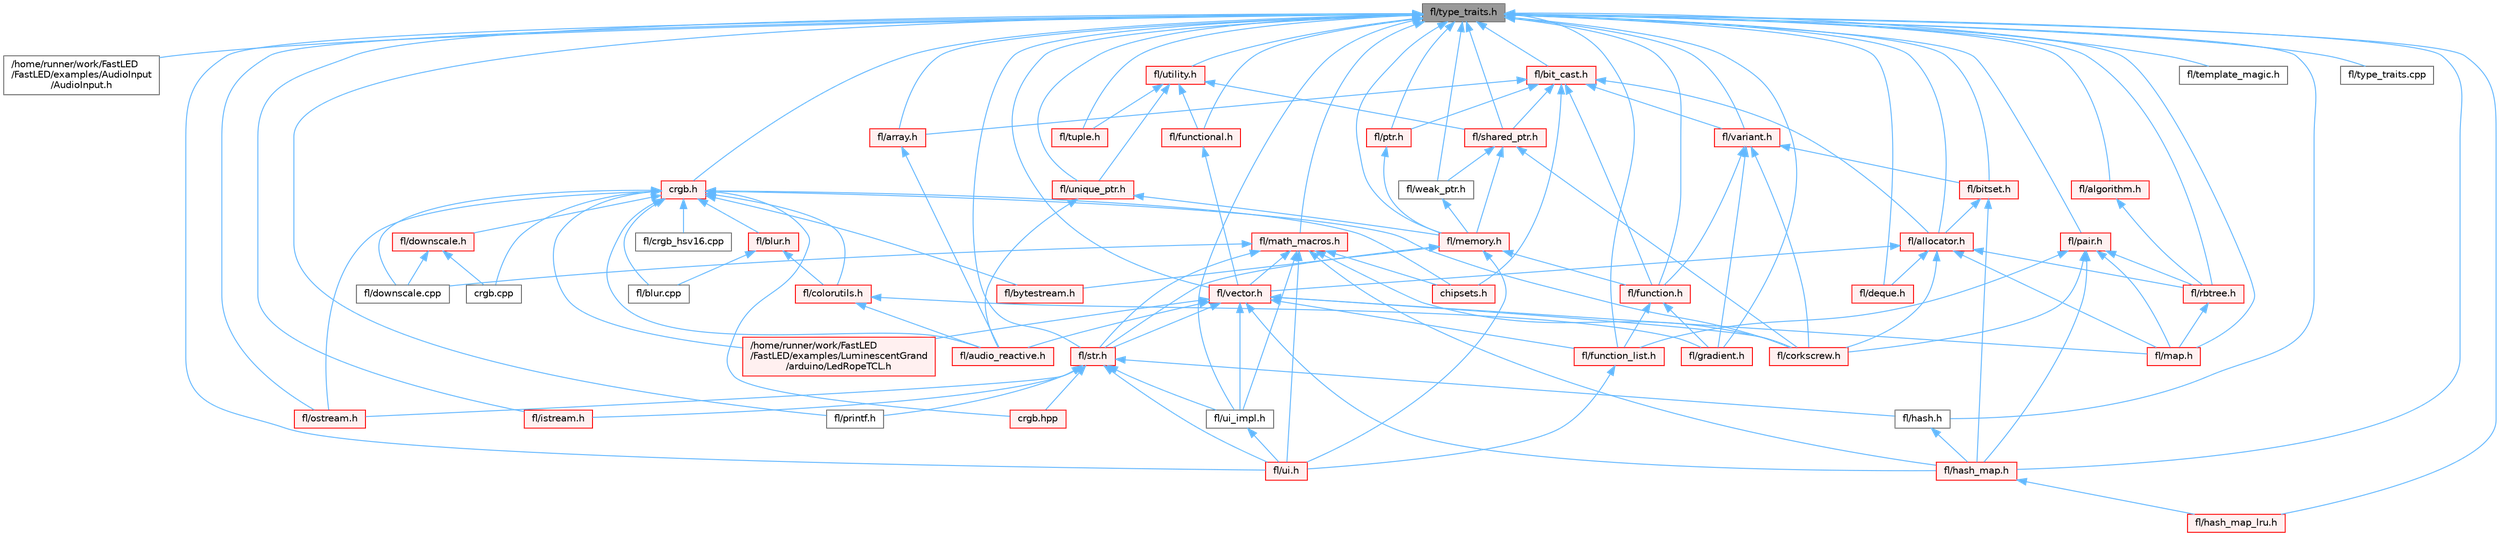 digraph "fl/type_traits.h"
{
 // INTERACTIVE_SVG=YES
 // LATEX_PDF_SIZE
  bgcolor="transparent";
  edge [fontname=Helvetica,fontsize=10,labelfontname=Helvetica,labelfontsize=10];
  node [fontname=Helvetica,fontsize=10,shape=box,height=0.2,width=0.4];
  Node1 [id="Node000001",label="fl/type_traits.h",height=0.2,width=0.4,color="gray40", fillcolor="grey60", style="filled", fontcolor="black",tooltip=" "];
  Node1 -> Node2 [id="edge1_Node000001_Node000002",dir="back",color="steelblue1",style="solid",tooltip=" "];
  Node2 [id="Node000002",label="/home/runner/work/FastLED\l/FastLED/examples/AudioInput\l/AudioInput.h",height=0.2,width=0.4,color="grey40", fillcolor="white", style="filled",URL="$d8/dce/_audio_input_8h.html",tooltip=" "];
  Node1 -> Node3 [id="edge2_Node000001_Node000003",dir="back",color="steelblue1",style="solid",tooltip=" "];
  Node3 [id="Node000003",label="crgb.h",height=0.2,width=0.4,color="red", fillcolor="#FFF0F0", style="filled",URL="$db/dd1/crgb_8h.html",tooltip="Defines the red, green, and blue (RGB) pixel struct."];
  Node3 -> Node4 [id="edge3_Node000003_Node000004",dir="back",color="steelblue1",style="solid",tooltip=" "];
  Node4 [id="Node000004",label="/home/runner/work/FastLED\l/FastLED/examples/LuminescentGrand\l/arduino/LedRopeTCL.h",height=0.2,width=0.4,color="red", fillcolor="#FFF0F0", style="filled",URL="$d9/d7e/_led_rope_t_c_l_8h.html",tooltip=" "];
  Node3 -> Node6 [id="edge4_Node000003_Node000006",dir="back",color="steelblue1",style="solid",tooltip=" "];
  Node6 [id="Node000006",label="chipsets.h",height=0.2,width=0.4,color="red", fillcolor="#FFF0F0", style="filled",URL="$db/d66/chipsets_8h.html",tooltip="Contains the bulk of the definitions for the various LED chipsets supported."];
  Node3 -> Node113 [id="edge5_Node000003_Node000113",dir="back",color="steelblue1",style="solid",tooltip=" "];
  Node113 [id="Node000113",label="crgb.cpp",height=0.2,width=0.4,color="grey40", fillcolor="white", style="filled",URL="$d0/de3/crgb_8cpp.html",tooltip="Utility functions for the red, green, and blue (RGB) pixel struct."];
  Node3 -> Node145 [id="edge6_Node000003_Node000145",dir="back",color="steelblue1",style="solid",tooltip=" "];
  Node145 [id="Node000145",label="crgb.hpp",height=0.2,width=0.4,color="red", fillcolor="#FFF0F0", style="filled",URL="$d0/d4b/crgb_8hpp.html",tooltip="Defines utility functions for the red, green, and blue (RGB) pixel struct."];
  Node3 -> Node161 [id="edge7_Node000003_Node000161",dir="back",color="steelblue1",style="solid",tooltip=" "];
  Node161 [id="Node000161",label="fl/audio_reactive.h",height=0.2,width=0.4,color="red", fillcolor="#FFF0F0", style="filled",URL="$d1/d9a/audio__reactive_8h.html",tooltip=" "];
  Node3 -> Node122 [id="edge8_Node000003_Node000122",dir="back",color="steelblue1",style="solid",tooltip=" "];
  Node122 [id="Node000122",label="fl/blur.cpp",height=0.2,width=0.4,color="grey40", fillcolor="white", style="filled",URL="$de/dc8/blur_8cpp.html",tooltip=" "];
  Node3 -> Node163 [id="edge9_Node000003_Node000163",dir="back",color="steelblue1",style="solid",tooltip=" "];
  Node163 [id="Node000163",label="fl/blur.h",height=0.2,width=0.4,color="red", fillcolor="#FFF0F0", style="filled",URL="$d4/df5/blur_8h.html",tooltip=" "];
  Node163 -> Node122 [id="edge10_Node000163_Node000122",dir="back",color="steelblue1",style="solid",tooltip=" "];
  Node163 -> Node164 [id="edge11_Node000163_Node000164",dir="back",color="steelblue1",style="solid",tooltip=" "];
  Node164 [id="Node000164",label="fl/colorutils.h",height=0.2,width=0.4,color="red", fillcolor="#FFF0F0", style="filled",URL="$d7/df9/fl_2colorutils_8h.html",tooltip="Utility functions for color fill, palettes, blending, and more."];
  Node164 -> Node161 [id="edge12_Node000164_Node000161",dir="back",color="steelblue1",style="solid",tooltip=" "];
  Node164 -> Node168 [id="edge13_Node000164_Node000168",dir="back",color="steelblue1",style="solid",tooltip=" "];
  Node168 [id="Node000168",label="fl/gradient.h",height=0.2,width=0.4,color="red", fillcolor="#FFF0F0", style="filled",URL="$db/dfe/gradient_8h.html",tooltip=" "];
  Node3 -> Node173 [id="edge14_Node000003_Node000173",dir="back",color="steelblue1",style="solid",tooltip=" "];
  Node173 [id="Node000173",label="fl/bytestream.h",height=0.2,width=0.4,color="red", fillcolor="#FFF0F0", style="filled",URL="$dd/d2b/bytestream_8h.html",tooltip=" "];
  Node3 -> Node164 [id="edge15_Node000003_Node000164",dir="back",color="steelblue1",style="solid",tooltip=" "];
  Node3 -> Node183 [id="edge16_Node000003_Node000183",dir="back",color="steelblue1",style="solid",tooltip=" "];
  Node183 [id="Node000183",label="fl/corkscrew.h",height=0.2,width=0.4,color="red", fillcolor="#FFF0F0", style="filled",URL="$d1/dd4/src_2fl_2corkscrew_8h.html",tooltip="Corkscrew LED strip projection and rendering."];
  Node3 -> Node185 [id="edge17_Node000003_Node000185",dir="back",color="steelblue1",style="solid",tooltip=" "];
  Node185 [id="Node000185",label="fl/crgb_hsv16.cpp",height=0.2,width=0.4,color="grey40", fillcolor="white", style="filled",URL="$da/d89/crgb__hsv16_8cpp.html",tooltip="HSV16-dependent methods for CRGB - only linked when HSV16 functionality is used."];
  Node3 -> Node186 [id="edge18_Node000003_Node000186",dir="back",color="steelblue1",style="solid",tooltip=" "];
  Node186 [id="Node000186",label="fl/downscale.cpp",height=0.2,width=0.4,color="grey40", fillcolor="white", style="filled",URL="$d8/df9/downscale_8cpp.html",tooltip=" "];
  Node3 -> Node187 [id="edge19_Node000003_Node000187",dir="back",color="steelblue1",style="solid",tooltip=" "];
  Node187 [id="Node000187",label="fl/downscale.h",height=0.2,width=0.4,color="red", fillcolor="#FFF0F0", style="filled",URL="$d1/d30/src_2fl_2downscale_8h.html",tooltip=" "];
  Node187 -> Node113 [id="edge20_Node000187_Node000113",dir="back",color="steelblue1",style="solid",tooltip=" "];
  Node187 -> Node186 [id="edge21_Node000187_Node000186",dir="back",color="steelblue1",style="solid",tooltip=" "];
  Node3 -> Node204 [id="edge22_Node000003_Node000204",dir="back",color="steelblue1",style="solid",tooltip=" "];
  Node204 [id="Node000204",label="fl/ostream.h",height=0.2,width=0.4,color="red", fillcolor="#FFF0F0", style="filled",URL="$dc/d64/ostream_8h.html",tooltip=" "];
  Node1 -> Node287 [id="edge23_Node000001_Node000287",dir="back",color="steelblue1",style="solid",tooltip=" "];
  Node287 [id="Node000287",label="fl/algorithm.h",height=0.2,width=0.4,color="red", fillcolor="#FFF0F0", style="filled",URL="$df/dd9/algorithm_8h.html",tooltip=" "];
  Node287 -> Node288 [id="edge24_Node000287_Node000288",dir="back",color="steelblue1",style="solid",tooltip=" "];
  Node288 [id="Node000288",label="fl/rbtree.h",height=0.2,width=0.4,color="red", fillcolor="#FFF0F0", style="filled",URL="$d5/ddf/rbtree_8h.html",tooltip=" "];
  Node288 -> Node289 [id="edge25_Node000288_Node000289",dir="back",color="steelblue1",style="solid",tooltip=" "];
  Node289 [id="Node000289",label="fl/map.h",height=0.2,width=0.4,color="red", fillcolor="#FFF0F0", style="filled",URL="$dc/db7/map_8h.html",tooltip=" "];
  Node1 -> Node293 [id="edge26_Node000001_Node000293",dir="back",color="steelblue1",style="solid",tooltip=" "];
  Node293 [id="Node000293",label="fl/allocator.h",height=0.2,width=0.4,color="red", fillcolor="#FFF0F0", style="filled",URL="$da/da9/allocator_8h.html",tooltip=" "];
  Node293 -> Node183 [id="edge27_Node000293_Node000183",dir="back",color="steelblue1",style="solid",tooltip=" "];
  Node293 -> Node295 [id="edge28_Node000293_Node000295",dir="back",color="steelblue1",style="solid",tooltip=" "];
  Node295 [id="Node000295",label="fl/deque.h",height=0.2,width=0.4,color="red", fillcolor="#FFF0F0", style="filled",URL="$dc/d44/deque_8h.html",tooltip=" "];
  Node293 -> Node289 [id="edge29_Node000293_Node000289",dir="back",color="steelblue1",style="solid",tooltip=" "];
  Node293 -> Node288 [id="edge30_Node000293_Node000288",dir="back",color="steelblue1",style="solid",tooltip=" "];
  Node293 -> Node332 [id="edge31_Node000293_Node000332",dir="back",color="steelblue1",style="solid",tooltip=" "];
  Node332 [id="Node000332",label="fl/vector.h",height=0.2,width=0.4,color="red", fillcolor="#FFF0F0", style="filled",URL="$d6/d68/vector_8h.html",tooltip=" "];
  Node332 -> Node4 [id="edge32_Node000332_Node000004",dir="back",color="steelblue1",style="solid",tooltip=" "];
  Node332 -> Node161 [id="edge33_Node000332_Node000161",dir="back",color="steelblue1",style="solid",tooltip=" "];
  Node332 -> Node183 [id="edge34_Node000332_Node000183",dir="back",color="steelblue1",style="solid",tooltip=" "];
  Node332 -> Node311 [id="edge35_Node000332_Node000311",dir="back",color="steelblue1",style="solid",tooltip=" "];
  Node311 [id="Node000311",label="fl/function_list.h",height=0.2,width=0.4,color="red", fillcolor="#FFF0F0", style="filled",URL="$d0/d64/function__list_8h.html",tooltip=" "];
  Node311 -> Node233 [id="edge36_Node000311_Node000233",dir="back",color="steelblue1",style="solid",tooltip=" "];
  Node233 [id="Node000233",label="fl/ui.h",height=0.2,width=0.4,color="red", fillcolor="#FFF0F0", style="filled",URL="$d9/d3b/ui_8h.html",tooltip=" "];
  Node332 -> Node220 [id="edge37_Node000332_Node000220",dir="back",color="steelblue1",style="solid",tooltip=" "];
  Node220 [id="Node000220",label="fl/hash_map.h",height=0.2,width=0.4,color="red", fillcolor="#FFF0F0", style="filled",URL="$d6/d13/hash__map_8h.html",tooltip=" "];
  Node220 -> Node221 [id="edge38_Node000220_Node000221",dir="back",color="steelblue1",style="solid",tooltip=" "];
  Node221 [id="Node000221",label="fl/hash_map_lru.h",height=0.2,width=0.4,color="red", fillcolor="#FFF0F0", style="filled",URL="$dd/d0c/hash__map__lru_8h.html",tooltip=" "];
  Node332 -> Node289 [id="edge39_Node000332_Node000289",dir="back",color="steelblue1",style="solid",tooltip=" "];
  Node332 -> Node315 [id="edge40_Node000332_Node000315",dir="back",color="steelblue1",style="solid",tooltip=" "];
  Node315 [id="Node000315",label="fl/str.h",height=0.2,width=0.4,color="red", fillcolor="#FFF0F0", style="filled",URL="$d1/d93/str_8h.html",tooltip=" "];
  Node315 -> Node145 [id="edge41_Node000315_Node000145",dir="back",color="steelblue1",style="solid",tooltip=" "];
  Node315 -> Node316 [id="edge42_Node000315_Node000316",dir="back",color="steelblue1",style="solid",tooltip=" "];
  Node316 [id="Node000316",label="fl/hash.h",height=0.2,width=0.4,color="grey40", fillcolor="white", style="filled",URL="$db/dfb/hash_8h.html",tooltip=" "];
  Node316 -> Node220 [id="edge43_Node000316_Node000220",dir="back",color="steelblue1",style="solid",tooltip=" "];
  Node315 -> Node317 [id="edge44_Node000315_Node000317",dir="back",color="steelblue1",style="solid",tooltip=" "];
  Node317 [id="Node000317",label="fl/istream.h",height=0.2,width=0.4,color="red", fillcolor="#FFF0F0", style="filled",URL="$db/dc9/istream_8h.html",tooltip=" "];
  Node315 -> Node204 [id="edge45_Node000315_Node000204",dir="back",color="steelblue1",style="solid",tooltip=" "];
  Node315 -> Node262 [id="edge46_Node000315_Node000262",dir="back",color="steelblue1",style="solid",tooltip=" "];
  Node262 [id="Node000262",label="fl/printf.h",height=0.2,width=0.4,color="grey40", fillcolor="white", style="filled",URL="$d3/d6b/printf_8h.html",tooltip=" "];
  Node315 -> Node233 [id="edge47_Node000315_Node000233",dir="back",color="steelblue1",style="solid",tooltip=" "];
  Node315 -> Node250 [id="edge48_Node000315_Node000250",dir="back",color="steelblue1",style="solid",tooltip=" "];
  Node250 [id="Node000250",label="fl/ui_impl.h",height=0.2,width=0.4,color="grey40", fillcolor="white", style="filled",URL="$d6/dc0/ui__impl_8h.html",tooltip=" "];
  Node250 -> Node233 [id="edge49_Node000250_Node000233",dir="back",color="steelblue1",style="solid",tooltip=" "];
  Node332 -> Node250 [id="edge50_Node000332_Node000250",dir="back",color="steelblue1",style="solid",tooltip=" "];
  Node1 -> Node321 [id="edge51_Node000001_Node000321",dir="back",color="steelblue1",style="solid",tooltip=" "];
  Node321 [id="Node000321",label="fl/array.h",height=0.2,width=0.4,color="red", fillcolor="#FFF0F0", style="filled",URL="$db/d63/array_8h.html",tooltip=" "];
  Node321 -> Node161 [id="edge52_Node000321_Node000161",dir="back",color="steelblue1",style="solid",tooltip=" "];
  Node1 -> Node348 [id="edge53_Node000001_Node000348",dir="back",color="steelblue1",style="solid",tooltip=" "];
  Node348 [id="Node000348",label="fl/bit_cast.h",height=0.2,width=0.4,color="red", fillcolor="#FFF0F0", style="filled",URL="$df/d72/bit__cast_8h.html",tooltip=" "];
  Node348 -> Node6 [id="edge54_Node000348_Node000006",dir="back",color="steelblue1",style="solid",tooltip=" "];
  Node348 -> Node293 [id="edge55_Node000348_Node000293",dir="back",color="steelblue1",style="solid",tooltip=" "];
  Node348 -> Node321 [id="edge56_Node000348_Node000321",dir="back",color="steelblue1",style="solid",tooltip=" "];
  Node348 -> Node310 [id="edge57_Node000348_Node000310",dir="back",color="steelblue1",style="solid",tooltip=" "];
  Node310 [id="Node000310",label="fl/function.h",height=0.2,width=0.4,color="red", fillcolor="#FFF0F0", style="filled",URL="$dd/d67/function_8h.html",tooltip=" "];
  Node310 -> Node311 [id="edge58_Node000310_Node000311",dir="back",color="steelblue1",style="solid",tooltip=" "];
  Node310 -> Node168 [id="edge59_Node000310_Node000168",dir="back",color="steelblue1",style="solid",tooltip=" "];
  Node348 -> Node304 [id="edge60_Node000348_Node000304",dir="back",color="steelblue1",style="solid",tooltip=" "];
  Node304 [id="Node000304",label="fl/ptr.h",height=0.2,width=0.4,color="red", fillcolor="#FFF0F0", style="filled",URL="$dd/d98/ptr_8h.html",tooltip=" "];
  Node304 -> Node306 [id="edge61_Node000304_Node000306",dir="back",color="steelblue1",style="solid",tooltip=" "];
  Node306 [id="Node000306",label="fl/memory.h",height=0.2,width=0.4,color="red", fillcolor="#FFF0F0", style="filled",URL="$dc/d18/memory_8h.html",tooltip=" "];
  Node306 -> Node173 [id="edge62_Node000306_Node000173",dir="back",color="steelblue1",style="solid",tooltip=" "];
  Node306 -> Node310 [id="edge63_Node000306_Node000310",dir="back",color="steelblue1",style="solid",tooltip=" "];
  Node306 -> Node315 [id="edge64_Node000306_Node000315",dir="back",color="steelblue1",style="solid",tooltip=" "];
  Node306 -> Node233 [id="edge65_Node000306_Node000233",dir="back",color="steelblue1",style="solid",tooltip=" "];
  Node348 -> Node349 [id="edge66_Node000348_Node000349",dir="back",color="steelblue1",style="solid",tooltip=" "];
  Node349 [id="Node000349",label="fl/shared_ptr.h",height=0.2,width=0.4,color="red", fillcolor="#FFF0F0", style="filled",URL="$df/d6a/shared__ptr_8h.html",tooltip=" "];
  Node349 -> Node183 [id="edge67_Node000349_Node000183",dir="back",color="steelblue1",style="solid",tooltip=" "];
  Node349 -> Node306 [id="edge68_Node000349_Node000306",dir="back",color="steelblue1",style="solid",tooltip=" "];
  Node349 -> Node350 [id="edge69_Node000349_Node000350",dir="back",color="steelblue1",style="solid",tooltip=" "];
  Node350 [id="Node000350",label="fl/weak_ptr.h",height=0.2,width=0.4,color="grey40", fillcolor="white", style="filled",URL="$dc/db4/weak__ptr_8h.html",tooltip=" "];
  Node350 -> Node306 [id="edge70_Node000350_Node000306",dir="back",color="steelblue1",style="solid",tooltip=" "];
  Node348 -> Node351 [id="edge71_Node000348_Node000351",dir="back",color="steelblue1",style="solid",tooltip=" "];
  Node351 [id="Node000351",label="fl/variant.h",height=0.2,width=0.4,color="red", fillcolor="#FFF0F0", style="filled",URL="$d6/d10/variant_8h.html",tooltip=" "];
  Node351 -> Node324 [id="edge72_Node000351_Node000324",dir="back",color="steelblue1",style="solid",tooltip=" "];
  Node324 [id="Node000324",label="fl/bitset.h",height=0.2,width=0.4,color="red", fillcolor="#FFF0F0", style="filled",URL="$d1/d69/bitset_8h.html",tooltip=" "];
  Node324 -> Node293 [id="edge73_Node000324_Node000293",dir="back",color="steelblue1",style="solid",tooltip=" "];
  Node324 -> Node220 [id="edge74_Node000324_Node000220",dir="back",color="steelblue1",style="solid",tooltip=" "];
  Node351 -> Node183 [id="edge75_Node000351_Node000183",dir="back",color="steelblue1",style="solid",tooltip=" "];
  Node351 -> Node310 [id="edge76_Node000351_Node000310",dir="back",color="steelblue1",style="solid",tooltip=" "];
  Node351 -> Node168 [id="edge77_Node000351_Node000168",dir="back",color="steelblue1",style="solid",tooltip=" "];
  Node1 -> Node324 [id="edge78_Node000001_Node000324",dir="back",color="steelblue1",style="solid",tooltip=" "];
  Node1 -> Node295 [id="edge79_Node000001_Node000295",dir="back",color="steelblue1",style="solid",tooltip=" "];
  Node1 -> Node310 [id="edge80_Node000001_Node000310",dir="back",color="steelblue1",style="solid",tooltip=" "];
  Node1 -> Node311 [id="edge81_Node000001_Node000311",dir="back",color="steelblue1",style="solid",tooltip=" "];
  Node1 -> Node353 [id="edge82_Node000001_Node000353",dir="back",color="steelblue1",style="solid",tooltip=" "];
  Node353 [id="Node000353",label="fl/functional.h",height=0.2,width=0.4,color="red", fillcolor="#FFF0F0", style="filled",URL="$d8/dea/functional_8h.html",tooltip=" "];
  Node353 -> Node332 [id="edge83_Node000353_Node000332",dir="back",color="steelblue1",style="solid",tooltip=" "];
  Node1 -> Node168 [id="edge84_Node000001_Node000168",dir="back",color="steelblue1",style="solid",tooltip=" "];
  Node1 -> Node316 [id="edge85_Node000001_Node000316",dir="back",color="steelblue1",style="solid",tooltip=" "];
  Node1 -> Node220 [id="edge86_Node000001_Node000220",dir="back",color="steelblue1",style="solid",tooltip=" "];
  Node1 -> Node221 [id="edge87_Node000001_Node000221",dir="back",color="steelblue1",style="solid",tooltip=" "];
  Node1 -> Node317 [id="edge88_Node000001_Node000317",dir="back",color="steelblue1",style="solid",tooltip=" "];
  Node1 -> Node289 [id="edge89_Node000001_Node000289",dir="back",color="steelblue1",style="solid",tooltip=" "];
  Node1 -> Node354 [id="edge90_Node000001_Node000354",dir="back",color="steelblue1",style="solid",tooltip=" "];
  Node354 [id="Node000354",label="fl/math_macros.h",height=0.2,width=0.4,color="red", fillcolor="#FFF0F0", style="filled",URL="$d8/db8/math__macros_8h.html",tooltip=" "];
  Node354 -> Node6 [id="edge91_Node000354_Node000006",dir="back",color="steelblue1",style="solid",tooltip=" "];
  Node354 -> Node183 [id="edge92_Node000354_Node000183",dir="back",color="steelblue1",style="solid",tooltip=" "];
  Node354 -> Node186 [id="edge93_Node000354_Node000186",dir="back",color="steelblue1",style="solid",tooltip=" "];
  Node354 -> Node220 [id="edge94_Node000354_Node000220",dir="back",color="steelblue1",style="solid",tooltip=" "];
  Node354 -> Node315 [id="edge95_Node000354_Node000315",dir="back",color="steelblue1",style="solid",tooltip=" "];
  Node354 -> Node233 [id="edge96_Node000354_Node000233",dir="back",color="steelblue1",style="solid",tooltip=" "];
  Node354 -> Node250 [id="edge97_Node000354_Node000250",dir="back",color="steelblue1",style="solid",tooltip=" "];
  Node354 -> Node332 [id="edge98_Node000354_Node000332",dir="back",color="steelblue1",style="solid",tooltip=" "];
  Node1 -> Node306 [id="edge99_Node000001_Node000306",dir="back",color="steelblue1",style="solid",tooltip=" "];
  Node1 -> Node204 [id="edge100_Node000001_Node000204",dir="back",color="steelblue1",style="solid",tooltip=" "];
  Node1 -> Node361 [id="edge101_Node000001_Node000361",dir="back",color="steelblue1",style="solid",tooltip=" "];
  Node361 [id="Node000361",label="fl/pair.h",height=0.2,width=0.4,color="red", fillcolor="#FFF0F0", style="filled",URL="$d3/d41/pair_8h.html",tooltip=" "];
  Node361 -> Node183 [id="edge102_Node000361_Node000183",dir="back",color="steelblue1",style="solid",tooltip=" "];
  Node361 -> Node311 [id="edge103_Node000361_Node000311",dir="back",color="steelblue1",style="solid",tooltip=" "];
  Node361 -> Node220 [id="edge104_Node000361_Node000220",dir="back",color="steelblue1",style="solid",tooltip=" "];
  Node361 -> Node289 [id="edge105_Node000361_Node000289",dir="back",color="steelblue1",style="solid",tooltip=" "];
  Node361 -> Node288 [id="edge106_Node000361_Node000288",dir="back",color="steelblue1",style="solid",tooltip=" "];
  Node1 -> Node262 [id="edge107_Node000001_Node000262",dir="back",color="steelblue1",style="solid",tooltip=" "];
  Node1 -> Node304 [id="edge108_Node000001_Node000304",dir="back",color="steelblue1",style="solid",tooltip=" "];
  Node1 -> Node288 [id="edge109_Node000001_Node000288",dir="back",color="steelblue1",style="solid",tooltip=" "];
  Node1 -> Node349 [id="edge110_Node000001_Node000349",dir="back",color="steelblue1",style="solid",tooltip=" "];
  Node1 -> Node315 [id="edge111_Node000001_Node000315",dir="back",color="steelblue1",style="solid",tooltip=" "];
  Node1 -> Node362 [id="edge112_Node000001_Node000362",dir="back",color="steelblue1",style="solid",tooltip=" "];
  Node362 [id="Node000362",label="fl/template_magic.h",height=0.2,width=0.4,color="grey40", fillcolor="white", style="filled",URL="$d8/d0c/template__magic_8h.html",tooltip=" "];
  Node1 -> Node363 [id="edge113_Node000001_Node000363",dir="back",color="steelblue1",style="solid",tooltip=" "];
  Node363 [id="Node000363",label="fl/tuple.h",height=0.2,width=0.4,color="red", fillcolor="#FFF0F0", style="filled",URL="$d2/d20/tuple_8h.html",tooltip=" "];
  Node1 -> Node365 [id="edge114_Node000001_Node000365",dir="back",color="steelblue1",style="solid",tooltip=" "];
  Node365 [id="Node000365",label="fl/type_traits.cpp",height=0.2,width=0.4,color="grey40", fillcolor="white", style="filled",URL="$d8/d33/type__traits_8cpp.html",tooltip=" "];
  Node1 -> Node233 [id="edge115_Node000001_Node000233",dir="back",color="steelblue1",style="solid",tooltip=" "];
  Node1 -> Node250 [id="edge116_Node000001_Node000250",dir="back",color="steelblue1",style="solid",tooltip=" "];
  Node1 -> Node366 [id="edge117_Node000001_Node000366",dir="back",color="steelblue1",style="solid",tooltip=" "];
  Node366 [id="Node000366",label="fl/unique_ptr.h",height=0.2,width=0.4,color="red", fillcolor="#FFF0F0", style="filled",URL="$da/d4b/unique__ptr_8h.html",tooltip=" "];
  Node366 -> Node161 [id="edge118_Node000366_Node000161",dir="back",color="steelblue1",style="solid",tooltip=" "];
  Node366 -> Node306 [id="edge119_Node000366_Node000306",dir="back",color="steelblue1",style="solid",tooltip=" "];
  Node1 -> Node367 [id="edge120_Node000001_Node000367",dir="back",color="steelblue1",style="solid",tooltip=" "];
  Node367 [id="Node000367",label="fl/utility.h",height=0.2,width=0.4,color="red", fillcolor="#FFF0F0", style="filled",URL="$d5/d47/utility_8h.html",tooltip=" "];
  Node367 -> Node353 [id="edge121_Node000367_Node000353",dir="back",color="steelblue1",style="solid",tooltip=" "];
  Node367 -> Node349 [id="edge122_Node000367_Node000349",dir="back",color="steelblue1",style="solid",tooltip=" "];
  Node367 -> Node363 [id="edge123_Node000367_Node000363",dir="back",color="steelblue1",style="solid",tooltip=" "];
  Node367 -> Node366 [id="edge124_Node000367_Node000366",dir="back",color="steelblue1",style="solid",tooltip=" "];
  Node1 -> Node351 [id="edge125_Node000001_Node000351",dir="back",color="steelblue1",style="solid",tooltip=" "];
  Node1 -> Node332 [id="edge126_Node000001_Node000332",dir="back",color="steelblue1",style="solid",tooltip=" "];
  Node1 -> Node350 [id="edge127_Node000001_Node000350",dir="back",color="steelblue1",style="solid",tooltip=" "];
}
